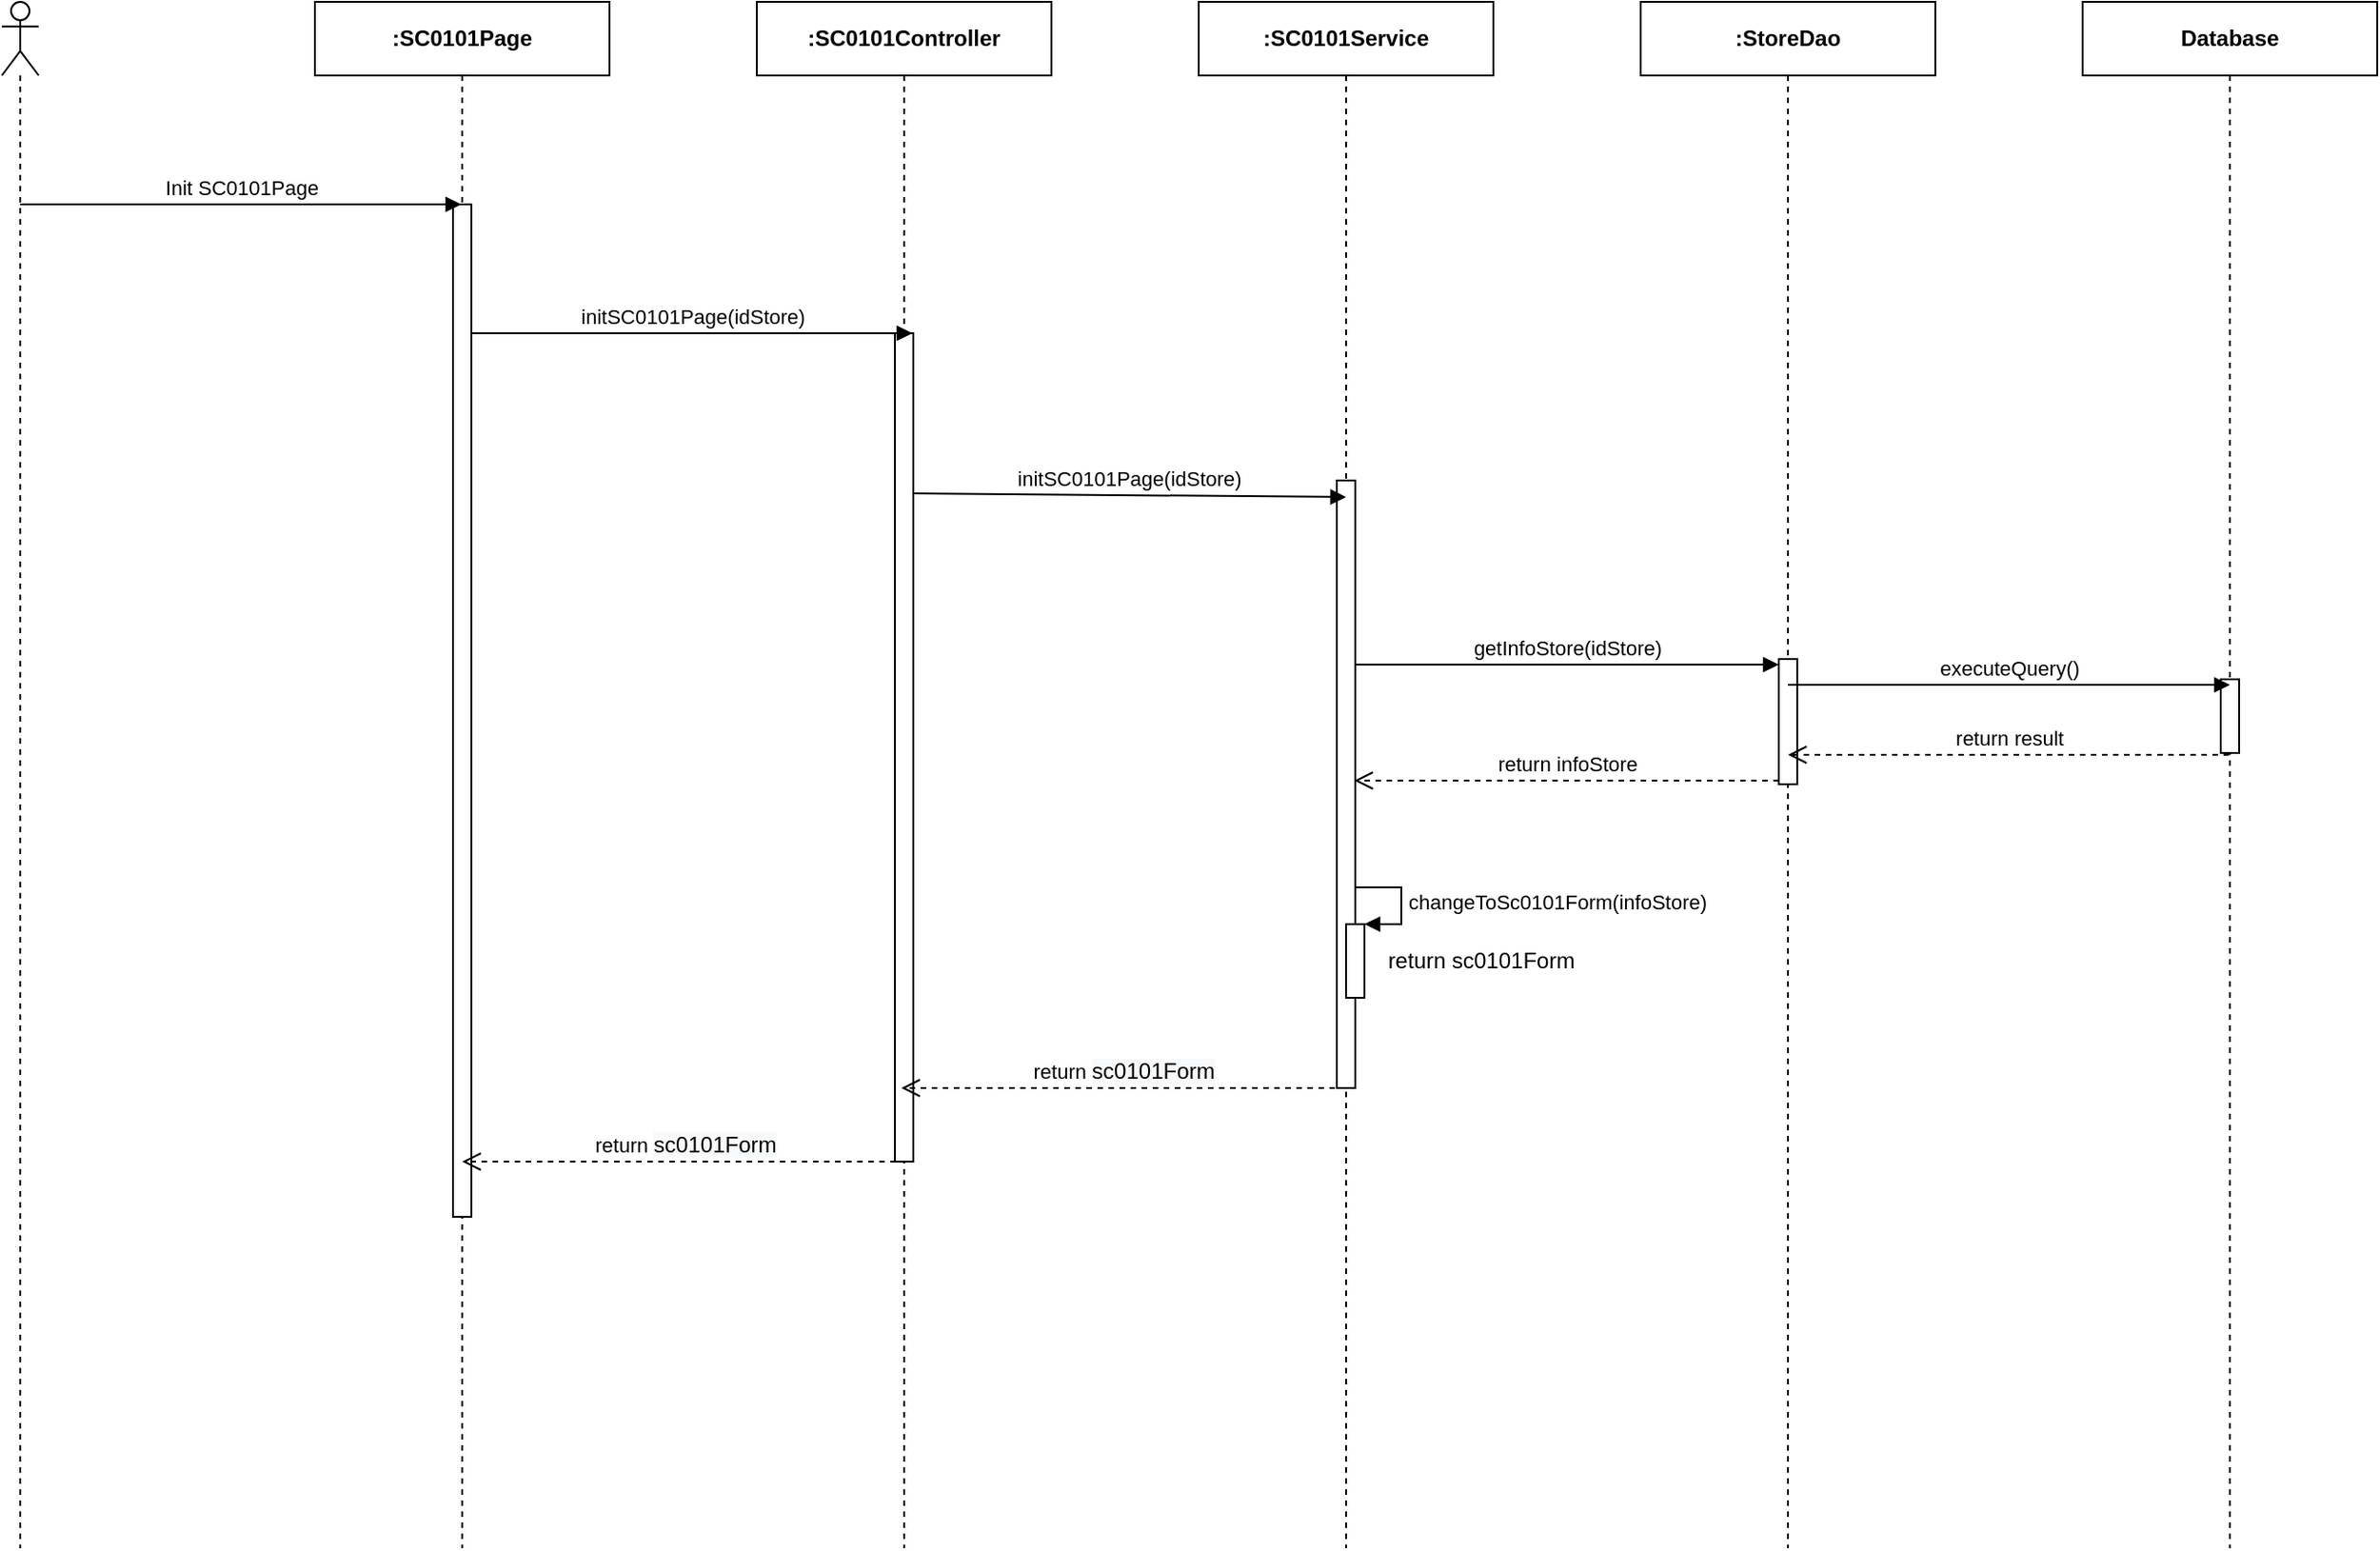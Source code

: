 <mxfile version="14.4.3" type="device" pages="7"><diagram id="pxAPyZuH0A7tJTUks34P" name="Ev01"><mxGraphModel dx="1346" dy="748" grid="1" gridSize="10" guides="1" tooltips="1" connect="1" arrows="1" fold="1" page="1" pageScale="1" pageWidth="850" pageHeight="1100" math="0" shadow="0"><root><mxCell id="0"/><mxCell id="1" parent="0"/><mxCell id="2f_CRd-rj9Xghr50PK_8-1" value="" style="shape=umlLifeline;participant=umlActor;perimeter=lifelinePerimeter;whiteSpace=wrap;html=1;container=1;collapsible=0;recursiveResize=0;verticalAlign=top;spacingTop=36;outlineConnect=0;" parent="1" vertex="1"><mxGeometry x="310" y="80" width="20" height="840" as="geometry"/></mxCell><mxCell id="2f_CRd-rj9Xghr50PK_8-2" value="&lt;b&gt;:SC0101Page&lt;/b&gt;" style="shape=umlLifeline;perimeter=lifelinePerimeter;whiteSpace=wrap;html=1;container=1;collapsible=0;recursiveResize=0;outlineConnect=0;" parent="1" vertex="1"><mxGeometry x="480" y="80" width="160" height="840" as="geometry"/></mxCell><mxCell id="2f_CRd-rj9Xghr50PK_8-3" value="" style="html=1;points=[];perimeter=orthogonalPerimeter;" parent="2f_CRd-rj9Xghr50PK_8-2" vertex="1"><mxGeometry x="75" y="110" width="10" height="550" as="geometry"/></mxCell><mxCell id="2f_CRd-rj9Xghr50PK_8-4" value="&lt;b&gt;:StoreDao&lt;/b&gt;" style="shape=umlLifeline;perimeter=lifelinePerimeter;whiteSpace=wrap;html=1;container=1;collapsible=0;recursiveResize=0;outlineConnect=0;" parent="1" vertex="1"><mxGeometry x="1200" y="80" width="160" height="840" as="geometry"/></mxCell><mxCell id="2f_CRd-rj9Xghr50PK_8-5" value="" style="html=1;points=[];perimeter=orthogonalPerimeter;" parent="2f_CRd-rj9Xghr50PK_8-4" vertex="1"><mxGeometry x="75" y="357" width="10" height="68" as="geometry"/></mxCell><mxCell id="2f_CRd-rj9Xghr50PK_8-26" value="getInfoStore(idStore)" style="html=1;verticalAlign=bottom;endArrow=block;entryX=0;entryY=0;" parent="2f_CRd-rj9Xghr50PK_8-4" edge="1"><mxGeometry relative="1" as="geometry"><mxPoint x="-155.5" y="360" as="sourcePoint"/><mxPoint x="75" y="360" as="targetPoint"/></mxGeometry></mxCell><mxCell id="2f_CRd-rj9Xghr50PK_8-27" value="return infoStore" style="html=1;verticalAlign=bottom;endArrow=open;dashed=1;endSize=8;exitX=0;exitY=0.95;" parent="2f_CRd-rj9Xghr50PK_8-4" edge="1"><mxGeometry relative="1" as="geometry"><mxPoint x="-155.5" y="423.0" as="targetPoint"/><mxPoint x="75" y="423" as="sourcePoint"/></mxGeometry></mxCell><mxCell id="2f_CRd-rj9Xghr50PK_8-6" value="&lt;b&gt;:&lt;/b&gt;&lt;b&gt;SC0101&lt;/b&gt;&lt;b&gt;Service&lt;/b&gt;" style="shape=umlLifeline;perimeter=lifelinePerimeter;whiteSpace=wrap;html=1;container=1;collapsible=0;recursiveResize=0;outlineConnect=0;" parent="1" vertex="1"><mxGeometry x="960" y="80" width="160" height="840" as="geometry"/></mxCell><mxCell id="2f_CRd-rj9Xghr50PK_8-7" value="" style="html=1;points=[];perimeter=orthogonalPerimeter;" parent="2f_CRd-rj9Xghr50PK_8-6" vertex="1"><mxGeometry x="75" y="260" width="10" height="330" as="geometry"/></mxCell><mxCell id="2f_CRd-rj9Xghr50PK_8-8" value="&lt;b&gt;:SC0101Controller&lt;/b&gt;" style="shape=umlLifeline;perimeter=lifelinePerimeter;whiteSpace=wrap;html=1;container=1;collapsible=0;recursiveResize=0;outlineConnect=0;" parent="1" vertex="1"><mxGeometry x="720" y="80" width="160" height="840" as="geometry"/></mxCell><mxCell id="2f_CRd-rj9Xghr50PK_8-9" value="" style="html=1;points=[];perimeter=orthogonalPerimeter;" parent="2f_CRd-rj9Xghr50PK_8-8" vertex="1"><mxGeometry x="75" y="180" width="10" height="450" as="geometry"/></mxCell><mxCell id="2f_CRd-rj9Xghr50PK_8-12" value="Init SC0101Page" style="html=1;verticalAlign=bottom;endArrow=block;" parent="1" target="2f_CRd-rj9Xghr50PK_8-2" edge="1"><mxGeometry width="80" relative="1" as="geometry"><mxPoint x="320" y="190" as="sourcePoint"/><mxPoint x="400" y="190" as="targetPoint"/></mxGeometry></mxCell><mxCell id="2f_CRd-rj9Xghr50PK_8-13" value="initSC0101Page(idStore)" style="html=1;verticalAlign=bottom;endArrow=block;" parent="1" edge="1"><mxGeometry width="80" relative="1" as="geometry"><mxPoint x="565" y="260.0" as="sourcePoint"/><mxPoint x="804.5" y="260.0" as="targetPoint"/></mxGeometry></mxCell><mxCell id="2f_CRd-rj9Xghr50PK_8-14" value="initSC0101Page(idStore)" style="html=1;verticalAlign=bottom;endArrow=block;" parent="1" edge="1"><mxGeometry relative="1" as="geometry"><mxPoint x="805" y="347.0" as="sourcePoint"/><mxPoint x="1040" y="349" as="targetPoint"/></mxGeometry></mxCell><mxCell id="2f_CRd-rj9Xghr50PK_8-15" value="return&amp;nbsp;&lt;span style=&quot;font-size: 12px ; background-color: rgb(248 , 249 , 250)&quot;&gt;sc0101Form&lt;/span&gt;" style="html=1;verticalAlign=bottom;endArrow=open;dashed=1;endSize=8;" parent="1" edge="1"><mxGeometry relative="1" as="geometry"><mxPoint x="798.5" y="670.0" as="targetPoint"/><mxPoint x="1040" y="670" as="sourcePoint"/></mxGeometry></mxCell><mxCell id="2f_CRd-rj9Xghr50PK_8-22" value="" style="html=1;points=[];perimeter=orthogonalPerimeter;" parent="1" vertex="1"><mxGeometry x="1040" y="581" width="10" height="40" as="geometry"/></mxCell><mxCell id="2f_CRd-rj9Xghr50PK_8-23" value="changeToSc0101Form(infoStore)" style="edgeStyle=orthogonalEdgeStyle;html=1;align=left;spacingLeft=2;endArrow=block;rounded=0;entryX=1;entryY=0;" parent="1" target="2f_CRd-rj9Xghr50PK_8-22" edge="1"><mxGeometry relative="1" as="geometry"><mxPoint x="1045" y="561" as="sourcePoint"/><Array as="points"><mxPoint x="1070" y="561"/></Array></mxGeometry></mxCell><mxCell id="2f_CRd-rj9Xghr50PK_8-24" value="return sc0101Form" style="text;html=1;align=center;verticalAlign=middle;resizable=0;points=[];autosize=1;" parent="1" vertex="1"><mxGeometry x="1053" y="591" width="120" height="20" as="geometry"/></mxCell><mxCell id="LEzhXwrcYxAL3WLPRNNw-1" value="&lt;b&gt;Database&lt;/b&gt;" style="shape=umlLifeline;perimeter=lifelinePerimeter;whiteSpace=wrap;html=1;container=1;collapsible=0;recursiveResize=0;outlineConnect=0;" parent="1" vertex="1"><mxGeometry x="1440" y="80" width="160" height="840" as="geometry"/></mxCell><mxCell id="LEzhXwrcYxAL3WLPRNNw-2" value="" style="html=1;points=[];perimeter=orthogonalPerimeter;" parent="LEzhXwrcYxAL3WLPRNNw-1" vertex="1"><mxGeometry x="75" y="368" width="10" height="40" as="geometry"/></mxCell><mxCell id="LEzhXwrcYxAL3WLPRNNw-3" value="executeQuery()" style="html=1;verticalAlign=bottom;endArrow=block;" parent="1" edge="1"><mxGeometry relative="1" as="geometry"><mxPoint x="1280" y="451" as="sourcePoint"/><mxPoint x="1520" y="451" as="targetPoint"/></mxGeometry></mxCell><mxCell id="LEzhXwrcYxAL3WLPRNNw-4" value="return result" style="html=1;verticalAlign=bottom;endArrow=open;dashed=1;endSize=8;" parent="1" edge="1"><mxGeometry relative="1" as="geometry"><mxPoint x="1280" y="489" as="targetPoint"/><mxPoint x="1519.5" y="489" as="sourcePoint"/></mxGeometry></mxCell><mxCell id="0GzT_s09JgMXfGGX6SXz-1" value="return&amp;nbsp;&lt;span style=&quot;font-size: 12px ; background-color: rgb(248 , 249 , 250)&quot;&gt;sc0101Form&lt;/span&gt;" style="html=1;verticalAlign=bottom;endArrow=open;dashed=1;endSize=8;" edge="1" parent="1"><mxGeometry relative="1" as="geometry"><mxPoint x="560" y="710.0" as="targetPoint"/><mxPoint x="801.5" y="710" as="sourcePoint"/></mxGeometry></mxCell></root></mxGraphModel></diagram><diagram id="U42TMMrexrNcMdw-oVGy" name="Ev02"><mxGraphModel dx="1024" dy="592" grid="1" gridSize="10" guides="1" tooltips="1" connect="1" arrows="1" fold="1" page="1" pageScale="1" pageWidth="850" pageHeight="1100" math="0" shadow="0"><root><mxCell id="WzPLBZ7UQiExCuRHvYpu-0"/><mxCell id="WzPLBZ7UQiExCuRHvYpu-1" parent="WzPLBZ7UQiExCuRHvYpu-0"/><mxCell id="XwIDMw8iYYp42lEtD9Hl-0" value="" style="shape=umlLifeline;participant=umlActor;perimeter=lifelinePerimeter;whiteSpace=wrap;html=1;container=1;collapsible=0;recursiveResize=0;verticalAlign=top;spacingTop=36;outlineConnect=0;" parent="WzPLBZ7UQiExCuRHvYpu-1" vertex="1"><mxGeometry x="310" y="80" width="20" height="320" as="geometry"/></mxCell><mxCell id="XwIDMw8iYYp42lEtD9Hl-1" value="&lt;b&gt;:SC0101Page&lt;/b&gt;" style="shape=umlLifeline;perimeter=lifelinePerimeter;whiteSpace=wrap;html=1;container=1;collapsible=0;recursiveResize=0;outlineConnect=0;" parent="WzPLBZ7UQiExCuRHvYpu-1" vertex="1"><mxGeometry x="480" y="80" width="160" height="320" as="geometry"/></mxCell><mxCell id="XwIDMw8iYYp42lEtD9Hl-2" value="" style="html=1;points=[];perimeter=orthogonalPerimeter;" parent="XwIDMw8iYYp42lEtD9Hl-1" vertex="1"><mxGeometry x="75" y="110" width="10" height="90" as="geometry"/></mxCell><mxCell id="XwIDMw8iYYp42lEtD9Hl-3" value="&lt;b&gt;:SC0100Page&lt;/b&gt;" style="shape=umlLifeline;perimeter=lifelinePerimeter;whiteSpace=wrap;html=1;container=1;collapsible=0;recursiveResize=0;outlineConnect=0;" parent="WzPLBZ7UQiExCuRHvYpu-1" vertex="1"><mxGeometry x="720" y="80" width="160" height="320" as="geometry"/></mxCell><mxCell id="XwIDMw8iYYp42lEtD9Hl-4" value="Click Button Back" style="html=1;verticalAlign=bottom;endArrow=block;" parent="WzPLBZ7UQiExCuRHvYpu-1" target="XwIDMw8iYYp42lEtD9Hl-1" edge="1"><mxGeometry width="80" relative="1" as="geometry"><mxPoint x="320" y="190" as="sourcePoint"/><mxPoint x="400" y="190" as="targetPoint"/></mxGeometry></mxCell><mxCell id="XwIDMw8iYYp42lEtD9Hl-8" value="changeScreen(&quot;SC0100&quot;)" style="html=1;verticalAlign=bottom;endArrow=block;" parent="WzPLBZ7UQiExCuRHvYpu-1" edge="1"><mxGeometry width="80" relative="1" as="geometry"><mxPoint x="560" y="279" as="sourcePoint"/><mxPoint x="799.5" y="279" as="targetPoint"/></mxGeometry></mxCell></root></mxGraphModel></diagram><diagram id="F6lg7BWRFIp37K4MxIbk" name="Ev03"><mxGraphModel dx="1024" dy="592" grid="1" gridSize="10" guides="1" tooltips="1" connect="1" arrows="1" fold="1" page="1" pageScale="1" pageWidth="850" pageHeight="1100" math="0" shadow="0"><root><mxCell id="VNstsj1RIyfpuTM6AW_m-0"/><mxCell id="VNstsj1RIyfpuTM6AW_m-1" parent="VNstsj1RIyfpuTM6AW_m-0"/><mxCell id="InuURYVwH8U3sh9BOYMj-0" value="" style="shape=umlLifeline;participant=umlActor;perimeter=lifelinePerimeter;whiteSpace=wrap;html=1;container=1;collapsible=0;recursiveResize=0;verticalAlign=top;spacingTop=36;outlineConnect=0;" parent="VNstsj1RIyfpuTM6AW_m-1" vertex="1"><mxGeometry x="310" y="80" width="20" height="320" as="geometry"/></mxCell><mxCell id="InuURYVwH8U3sh9BOYMj-1" value="&lt;b&gt;:SC0101Page&lt;/b&gt;" style="shape=umlLifeline;perimeter=lifelinePerimeter;whiteSpace=wrap;html=1;container=1;collapsible=0;recursiveResize=0;outlineConnect=0;" parent="VNstsj1RIyfpuTM6AW_m-1" vertex="1"><mxGeometry x="480" y="80" width="160" height="320" as="geometry"/></mxCell><mxCell id="InuURYVwH8U3sh9BOYMj-2" value="" style="html=1;points=[];perimeter=orthogonalPerimeter;" parent="InuURYVwH8U3sh9BOYMj-1" vertex="1"><mxGeometry x="75" y="110" width="10" height="160" as="geometry"/></mxCell><mxCell id="InuURYVwH8U3sh9BOYMj-3" value="&lt;b&gt;:SC0103Page&lt;/b&gt;" style="shape=umlLifeline;perimeter=lifelinePerimeter;whiteSpace=wrap;html=1;container=1;collapsible=0;recursiveResize=0;outlineConnect=0;" parent="VNstsj1RIyfpuTM6AW_m-1" vertex="1"><mxGeometry x="720" y="80" width="160" height="320" as="geometry"/></mxCell><mxCell id="InuURYVwH8U3sh9BOYMj-4" value="Click Edit Store" style="html=1;verticalAlign=bottom;endArrow=block;" parent="VNstsj1RIyfpuTM6AW_m-1" target="InuURYVwH8U3sh9BOYMj-1" edge="1"><mxGeometry width="80" relative="1" as="geometry"><mxPoint x="320" y="190" as="sourcePoint"/><mxPoint x="400" y="190" as="targetPoint"/></mxGeometry></mxCell><mxCell id="InuURYVwH8U3sh9BOYMj-5" value="" style="html=1;points=[];perimeter=orthogonalPerimeter;" parent="VNstsj1RIyfpuTM6AW_m-1" vertex="1"><mxGeometry x="560" y="260" width="10" height="40" as="geometry"/></mxCell><mxCell id="InuURYVwH8U3sh9BOYMj-6" value="getStoreId()" style="edgeStyle=orthogonalEdgeStyle;html=1;align=left;spacingLeft=2;endArrow=block;rounded=0;entryX=1;entryY=0;" parent="VNstsj1RIyfpuTM6AW_m-1" target="InuURYVwH8U3sh9BOYMj-5" edge="1"><mxGeometry relative="1" as="geometry"><mxPoint x="565" y="240" as="sourcePoint"/><Array as="points"><mxPoint x="590" y="240"/></Array></mxGeometry></mxCell><mxCell id="InuURYVwH8U3sh9BOYMj-7" value="return idStore" style="text;html=1;align=center;verticalAlign=middle;resizable=0;points=[];autosize=1;" parent="VNstsj1RIyfpuTM6AW_m-1" vertex="1"><mxGeometry x="570" y="260" width="90" height="20" as="geometry"/></mxCell><mxCell id="InuURYVwH8U3sh9BOYMj-8" value="changeScreen(&quot;SC0103&quot;,idStore)" style="html=1;verticalAlign=bottom;endArrow=block;" parent="VNstsj1RIyfpuTM6AW_m-1" target="InuURYVwH8U3sh9BOYMj-3" edge="1"><mxGeometry width="80" relative="1" as="geometry"><mxPoint x="560" y="340" as="sourcePoint"/><mxPoint x="640" y="340" as="targetPoint"/></mxGeometry></mxCell></root></mxGraphModel></diagram><diagram id="235r8u7hTp9czG19Vj2T" name="Ev04"><mxGraphModel dx="1707" dy="987" grid="1" gridSize="10" guides="1" tooltips="1" connect="1" arrows="1" fold="1" page="1" pageScale="1" pageWidth="850" pageHeight="1100" math="0" shadow="0"><root><mxCell id="jZ84Xnv2xqRGQmszmiLB-0"/><mxCell id="jZ84Xnv2xqRGQmszmiLB-1" parent="jZ84Xnv2xqRGQmszmiLB-0"/><mxCell id="15NBJZunnHIWU_iVbuwS-0" value="alt" style="shape=umlFrame;whiteSpace=wrap;html=1;" parent="jZ84Xnv2xqRGQmszmiLB-1" vertex="1"><mxGeometry x="380" y="420" width="1480" height="890" as="geometry"/></mxCell><mxCell id="jLMNQindmZGo-jj_qUBV-28" value="alt" style="shape=umlFrame;whiteSpace=wrap;html=1;" parent="jZ84Xnv2xqRGQmszmiLB-1" vertex="1"><mxGeometry x="420" y="780" width="1400" height="440" as="geometry"/></mxCell><mxCell id="jLMNQindmZGo-jj_qUBV-0" value="&lt;b&gt;Database&lt;/b&gt;" style="shape=umlLifeline;perimeter=lifelinePerimeter;whiteSpace=wrap;html=1;container=1;collapsible=0;recursiveResize=0;outlineConnect=0;" parent="jZ84Xnv2xqRGQmszmiLB-1" vertex="1"><mxGeometry x="1440" y="80" width="160" height="1230" as="geometry"/></mxCell><mxCell id="jLMNQindmZGo-jj_qUBV-1" value="" style="html=1;points=[];perimeter=orthogonalPerimeter;" parent="jLMNQindmZGo-jj_qUBV-0" vertex="1"><mxGeometry x="75" y="610" width="10" height="40" as="geometry"/></mxCell><mxCell id="FQI5yxPw2tboc6ZFuOk_-1" value="&lt;b&gt;:SC0100Page&lt;/b&gt;" style="shape=umlLifeline;perimeter=lifelinePerimeter;whiteSpace=wrap;html=1;container=1;collapsible=0;recursiveResize=0;outlineConnect=0;" parent="jZ84Xnv2xqRGQmszmiLB-1" vertex="1"><mxGeometry x="1680" y="80" width="160" height="1230" as="geometry"/></mxCell><mxCell id="Y7xrWb5esNWNXW7LPQIA-0" value="" style="shape=umlLifeline;participant=umlActor;perimeter=lifelinePerimeter;whiteSpace=wrap;html=1;container=1;collapsible=0;recursiveResize=0;verticalAlign=top;spacingTop=36;outlineConnect=0;" parent="jZ84Xnv2xqRGQmszmiLB-1" vertex="1"><mxGeometry x="310" y="80" width="20" height="1360" as="geometry"/></mxCell><mxCell id="Y7xrWb5esNWNXW7LPQIA-1" value="&lt;b&gt;:SC0101Page&lt;/b&gt;" style="shape=umlLifeline;perimeter=lifelinePerimeter;whiteSpace=wrap;html=1;container=1;collapsible=0;recursiveResize=0;outlineConnect=0;" parent="jZ84Xnv2xqRGQmszmiLB-1" vertex="1"><mxGeometry x="480" y="80" width="160" height="1230" as="geometry"/></mxCell><mxCell id="Y7xrWb5esNWNXW7LPQIA-2" value="" style="html=1;points=[];perimeter=orthogonalPerimeter;" parent="Y7xrWb5esNWNXW7LPQIA-1" vertex="1"><mxGeometry x="75" y="110" width="10" height="830" as="geometry"/></mxCell><mxCell id="Y7xrWb5esNWNXW7LPQIA-3" value="&lt;b&gt;:StoreDao&lt;/b&gt;" style="shape=umlLifeline;perimeter=lifelinePerimeter;whiteSpace=wrap;html=1;container=1;collapsible=0;recursiveResize=0;outlineConnect=0;" parent="jZ84Xnv2xqRGQmszmiLB-1" vertex="1"><mxGeometry x="1200" y="80" width="160" height="1230" as="geometry"/></mxCell><mxCell id="Y7xrWb5esNWNXW7LPQIA-4" value="&lt;b&gt;:&lt;/b&gt;&lt;b&gt;SC0101&lt;/b&gt;&lt;b&gt;Service&lt;/b&gt;" style="shape=umlLifeline;perimeter=lifelinePerimeter;whiteSpace=wrap;html=1;container=1;collapsible=0;recursiveResize=0;outlineConnect=0;" parent="jZ84Xnv2xqRGQmszmiLB-1" vertex="1"><mxGeometry x="960" y="80" width="160" height="1230" as="geometry"/></mxCell><mxCell id="Y7xrWb5esNWNXW7LPQIA-5" value="" style="html=1;points=[];perimeter=orthogonalPerimeter;" parent="Y7xrWb5esNWNXW7LPQIA-4" vertex="1"><mxGeometry x="75" y="220" width="10" height="820" as="geometry"/></mxCell><mxCell id="jLMNQindmZGo-jj_qUBV-32" value="" style="html=1;points=[];perimeter=orthogonalPerimeter;" parent="Y7xrWb5esNWNXW7LPQIA-4" vertex="1"><mxGeometry x="80" y="751" width="10" height="40" as="geometry"/></mxCell><mxCell id="jLMNQindmZGo-jj_qUBV-33" value="setListErrorCode()" style="edgeStyle=orthogonalEdgeStyle;html=1;align=left;spacingLeft=2;endArrow=block;rounded=0;entryX=1;entryY=0;" parent="Y7xrWb5esNWNXW7LPQIA-4" target="jLMNQindmZGo-jj_qUBV-32" edge="1"><mxGeometry relative="1" as="geometry"><mxPoint x="85" y="731" as="sourcePoint"/><Array as="points"><mxPoint x="110" y="731"/></Array></mxGeometry></mxCell><mxCell id="jLMNQindmZGo-jj_qUBV-34" value="return listErrorCode" style="text;html=1;align=center;verticalAlign=middle;resizable=0;points=[];autosize=1;" parent="Y7xrWb5esNWNXW7LPQIA-4" vertex="1"><mxGeometry x="93" y="761" width="120" height="20" as="geometry"/></mxCell><mxCell id="jLMNQindmZGo-jj_qUBV-31" value="return listErrorCode" style="html=1;verticalAlign=bottom;endArrow=open;dashed=1;endSize=8;" parent="Y7xrWb5esNWNXW7LPQIA-4" edge="1"><mxGeometry relative="1" as="geometry"><mxPoint x="-160.5" y="824.0" as="targetPoint"/><mxPoint x="81" y="824" as="sourcePoint"/></mxGeometry></mxCell><mxCell id="Y7xrWb5esNWNXW7LPQIA-6" value="&lt;b&gt;:SC0101Controller&lt;/b&gt;" style="shape=umlLifeline;perimeter=lifelinePerimeter;whiteSpace=wrap;html=1;container=1;collapsible=0;recursiveResize=0;outlineConnect=0;" parent="jZ84Xnv2xqRGQmszmiLB-1" vertex="1"><mxGeometry x="720" y="80" width="160" height="1230" as="geometry"/></mxCell><mxCell id="Y7xrWb5esNWNXW7LPQIA-7" value="" style="html=1;points=[];perimeter=orthogonalPerimeter;" parent="Y7xrWb5esNWNXW7LPQIA-6" vertex="1"><mxGeometry x="75" y="170" width="10" height="930" as="geometry"/></mxCell><mxCell id="Y7xrWb5esNWNXW7LPQIA-8" value="Click Delete Button" style="html=1;verticalAlign=bottom;endArrow=block;" parent="jZ84Xnv2xqRGQmszmiLB-1" target="Y7xrWb5esNWNXW7LPQIA-1" edge="1"><mxGeometry width="80" relative="1" as="geometry"><mxPoint x="320" y="190" as="sourcePoint"/><mxPoint x="400" y="190" as="targetPoint"/></mxGeometry></mxCell><mxCell id="Y7xrWb5esNWNXW7LPQIA-9" value="doDeleteStore(idStore)" style="html=1;verticalAlign=bottom;endArrow=block;" parent="jZ84Xnv2xqRGQmszmiLB-1" edge="1"><mxGeometry width="80" relative="1" as="geometry"><mxPoint x="560" y="253" as="sourcePoint"/><mxPoint x="799.5" y="253" as="targetPoint"/></mxGeometry></mxCell><mxCell id="Y7xrWb5esNWNXW7LPQIA-10" value="checkBusinessDeleteStore(idStore)" style="html=1;verticalAlign=bottom;endArrow=block;" parent="jZ84Xnv2xqRGQmszmiLB-1" edge="1"><mxGeometry relative="1" as="geometry"><mxPoint x="805" y="300.0" as="sourcePoint"/><mxPoint x="1040" y="302" as="targetPoint"/></mxGeometry></mxCell><mxCell id="Y7xrWb5esNWNXW7LPQIA-11" value="return listErrorCode" style="html=1;verticalAlign=bottom;endArrow=open;dashed=1;endSize=8;" parent="jZ84Xnv2xqRGQmszmiLB-1" edge="1"><mxGeometry relative="1" as="geometry"><mxPoint x="798.5" y="385.0" as="targetPoint"/><mxPoint x="1039.5" y="385" as="sourcePoint"/></mxGeometry></mxCell><mxCell id="Y7xrWb5esNWNXW7LPQIA-17" value="doDeleteStore(idStore)" style="html=1;verticalAlign=bottom;endArrow=block;" parent="jZ84Xnv2xqRGQmszmiLB-1" edge="1"><mxGeometry relative="1" as="geometry"><mxPoint x="798.5" y="610" as="sourcePoint"/><mxPoint x="1039.5" y="610" as="targetPoint"/></mxGeometry></mxCell><mxCell id="Y7xrWb5esNWNXW7LPQIA-19" value="" style="html=1;points=[];perimeter=orthogonalPerimeter;" parent="jZ84Xnv2xqRGQmszmiLB-1" vertex="1"><mxGeometry x="1040" y="330" width="10" height="40" as="geometry"/></mxCell><mxCell id="Y7xrWb5esNWNXW7LPQIA-20" value="&lt;span style=&quot;text-align: center&quot;&gt;checkBusinessDeleteStore(idStore)&lt;/span&gt;" style="edgeStyle=orthogonalEdgeStyle;html=1;align=left;spacingLeft=2;endArrow=block;rounded=0;entryX=1;entryY=0;" parent="jZ84Xnv2xqRGQmszmiLB-1" edge="1"><mxGeometry relative="1" as="geometry"><mxPoint x="1045" y="316.0" as="sourcePoint"/><Array as="points"><mxPoint x="1070" y="316"/></Array><mxPoint x="1050" y="336" as="targetPoint"/></mxGeometry></mxCell><mxCell id="Y7xrWb5esNWNXW7LPQIA-21" value="return listErrorCode" style="text;html=1;align=center;verticalAlign=middle;resizable=0;points=[];autosize=1;" parent="jZ84Xnv2xqRGQmszmiLB-1" vertex="1"><mxGeometry x="1050" y="336" width="120" height="20" as="geometry"/></mxCell><mxCell id="Y7xrWb5esNWNXW7LPQIA-22" value="" style="html=1;points=[];perimeter=orthogonalPerimeter;" parent="jZ84Xnv2xqRGQmszmiLB-1" vertex="1"><mxGeometry x="1275" y="674" width="10" height="80" as="geometry"/></mxCell><mxCell id="Y7xrWb5esNWNXW7LPQIA-23" value="doDeleteStore(idStore)" style="html=1;verticalAlign=bottom;endArrow=block;entryX=0;entryY=0;" parent="jZ84Xnv2xqRGQmszmiLB-1" target="Y7xrWb5esNWNXW7LPQIA-22" edge="1"><mxGeometry relative="1" as="geometry"><mxPoint x="1039.324" y="674" as="sourcePoint"/></mxGeometry></mxCell><mxCell id="Y7xrWb5esNWNXW7LPQIA-24" value="return result" style="html=1;verticalAlign=bottom;endArrow=open;dashed=1;endSize=8;exitX=0;exitY=0.95;" parent="jZ84Xnv2xqRGQmszmiLB-1" source="Y7xrWb5esNWNXW7LPQIA-22" edge="1"><mxGeometry relative="1" as="geometry"><mxPoint x="1039.324" y="750.0" as="targetPoint"/></mxGeometry></mxCell><mxCell id="FQI5yxPw2tboc6ZFuOk_-0" value="dispatch" style="html=1;verticalAlign=bottom;endArrow=block;" parent="jZ84Xnv2xqRGQmszmiLB-1" edge="1"><mxGeometry width="80" relative="1" as="geometry"><mxPoint x="800" y="1160" as="sourcePoint"/><mxPoint x="1760" y="1160" as="targetPoint"/></mxGeometry></mxCell><mxCell id="15NBJZunnHIWU_iVbuwS-1" value="&lt;b&gt;&lt;span style=&quot;font-size: 11px ; background-color: rgb(255 , 255 , 255)&quot;&gt;[listErrorCode&amp;nbsp;&lt;/span&gt;not null]&lt;/b&gt;" style="text;html=1;align=center;verticalAlign=middle;resizable=0;points=[];autosize=1;" parent="jZ84Xnv2xqRGQmszmiLB-1" vertex="1"><mxGeometry x="390" y="465.41" width="140" height="20" as="geometry"/></mxCell><mxCell id="15NBJZunnHIWU_iVbuwS-2" value="" style="html=1;points=[];perimeter=orthogonalPerimeter;" parent="jZ84Xnv2xqRGQmszmiLB-1" vertex="1"><mxGeometry x="800" y="465.41" width="10" height="40" as="geometry"/></mxCell><mxCell id="15NBJZunnHIWU_iVbuwS-3" value="setErrorMes(listErrorCode)" style="edgeStyle=orthogonalEdgeStyle;html=1;align=left;spacingLeft=2;endArrow=block;rounded=0;entryX=1;entryY=0;" parent="jZ84Xnv2xqRGQmszmiLB-1" target="15NBJZunnHIWU_iVbuwS-2" edge="1"><mxGeometry relative="1" as="geometry"><mxPoint x="805" y="445.41" as="sourcePoint"/><Array as="points"><mxPoint x="830" y="445.41"/></Array></mxGeometry></mxCell><mxCell id="15NBJZunnHIWU_iVbuwS-4" value="return&amp;nbsp;&lt;span style=&quot;font-size: 12px ; background-color: rgb(248 , 249 , 250)&quot;&gt;errorObj&lt;/span&gt;" style="html=1;verticalAlign=bottom;endArrow=open;dashed=1;endSize=8;" parent="jZ84Xnv2xqRGQmszmiLB-1" edge="1"><mxGeometry relative="1" as="geometry"><mxPoint x="795" y="525.41" as="sourcePoint"/><mxPoint x="560" y="525.41" as="targetPoint"/></mxGeometry></mxCell><mxCell id="15NBJZunnHIWU_iVbuwS-5" value="return errorObj" style="text;html=1;align=center;verticalAlign=middle;resizable=0;points=[];autosize=1;" parent="jZ84Xnv2xqRGQmszmiLB-1" vertex="1"><mxGeometry x="810" y="475.41" width="90" height="20" as="geometry"/></mxCell><mxCell id="15NBJZunnHIWU_iVbuwS-12" value="" style="html=1;points=[];perimeter=orthogonalPerimeter;" parent="jZ84Xnv2xqRGQmszmiLB-1" vertex="1"><mxGeometry x="800" y="955" width="10" height="40" as="geometry"/></mxCell><mxCell id="15NBJZunnHIWU_iVbuwS-13" value="setErrorMes(listErrorCode)" style="edgeStyle=orthogonalEdgeStyle;html=1;align=left;spacingLeft=2;endArrow=block;rounded=0;entryX=1;entryY=0;" parent="jZ84Xnv2xqRGQmszmiLB-1" target="15NBJZunnHIWU_iVbuwS-12" edge="1"><mxGeometry relative="1" as="geometry"><mxPoint x="805" y="935.0" as="sourcePoint"/><Array as="points"><mxPoint x="830" y="935"/></Array></mxGeometry></mxCell><mxCell id="15NBJZunnHIWU_iVbuwS-14" value="return&amp;nbsp;&lt;span style=&quot;font-size: 12px ; background-color: rgb(248 , 249 , 250)&quot;&gt;errorObj&lt;/span&gt;" style="html=1;verticalAlign=bottom;endArrow=open;dashed=1;endSize=8;" parent="jZ84Xnv2xqRGQmszmiLB-1" edge="1"><mxGeometry relative="1" as="geometry"><mxPoint x="795" y="1015.0" as="sourcePoint"/><mxPoint x="560" y="1015.0" as="targetPoint"/></mxGeometry></mxCell><mxCell id="15NBJZunnHIWU_iVbuwS-15" value="return errorObj" style="text;html=1;align=center;verticalAlign=middle;resizable=0;points=[];autosize=1;" parent="jZ84Xnv2xqRGQmszmiLB-1" vertex="1"><mxGeometry x="810" y="965" width="90" height="20" as="geometry"/></mxCell><mxCell id="jLMNQindmZGo-jj_qUBV-2" value="executeQuery()" style="html=1;verticalAlign=bottom;endArrow=block;" parent="jZ84Xnv2xqRGQmszmiLB-1" edge="1"><mxGeometry relative="1" as="geometry"><mxPoint x="1280" y="693" as="sourcePoint"/><mxPoint x="1520" y="693" as="targetPoint"/></mxGeometry></mxCell><mxCell id="jLMNQindmZGo-jj_qUBV-3" value="return result" style="html=1;verticalAlign=bottom;endArrow=open;dashed=1;endSize=8;" parent="jZ84Xnv2xqRGQmszmiLB-1" edge="1"><mxGeometry relative="1" as="geometry"><mxPoint x="1280" y="731" as="targetPoint"/><mxPoint x="1519.5" y="731" as="sourcePoint"/></mxGeometry></mxCell><mxCell id="jLMNQindmZGo-jj_qUBV-4" value="" style="endArrow=none;dashed=1;html=1;exitX=0.002;exitY=0.144;exitDx=0;exitDy=0;exitPerimeter=0;entryX=1.002;entryY=0.145;entryDx=0;entryDy=0;entryPerimeter=0;" parent="jZ84Xnv2xqRGQmszmiLB-1" source="15NBJZunnHIWU_iVbuwS-0" target="15NBJZunnHIWU_iVbuwS-0" edge="1"><mxGeometry width="50" height="50" relative="1" as="geometry"><mxPoint x="910" y="650" as="sourcePoint"/><mxPoint x="1610" y="561" as="targetPoint"/></mxGeometry></mxCell><mxCell id="jLMNQindmZGo-jj_qUBV-5" value="&lt;b&gt;&lt;span style=&quot;font-size: 11px ; background-color: rgb(255 , 255 , 255)&quot;&gt;[listErrorCode&amp;nbsp;&lt;/span&gt;is null]&lt;/b&gt;" style="text;html=1;align=center;verticalAlign=middle;resizable=0;points=[];autosize=1;" parent="jZ84Xnv2xqRGQmszmiLB-1" vertex="1"><mxGeometry x="395" y="590" width="130" height="20" as="geometry"/></mxCell><mxCell id="jLMNQindmZGo-jj_qUBV-35" value="[result &amp;gt; 0]" style="text;html=1;align=center;verticalAlign=middle;resizable=0;points=[];autosize=1;fontStyle=1" parent="jZ84Xnv2xqRGQmszmiLB-1" vertex="1"><mxGeometry x="450" y="1065" width="80" height="20" as="geometry"/></mxCell><mxCell id="jLMNQindmZGo-jj_qUBV-36" value="return" style="html=1;verticalAlign=bottom;endArrow=open;dashed=1;endSize=8;" parent="jZ84Xnv2xqRGQmszmiLB-1" edge="1"><mxGeometry relative="1" as="geometry"><mxPoint x="798.5" y="1096.0" as="targetPoint"/><mxPoint x="1040" y="1096.0" as="sourcePoint"/></mxGeometry></mxCell><mxCell id="jLMNQindmZGo-jj_qUBV-37" value="" style="endArrow=none;dashed=1;html=1;entryX=1;entryY=0.396;entryDx=0;entryDy=0;entryPerimeter=0;" parent="jZ84Xnv2xqRGQmszmiLB-1" edge="1"><mxGeometry width="50" height="50" relative="1" as="geometry"><mxPoint x="420" y="1051" as="sourcePoint"/><mxPoint x="1820" y="1050.8" as="targetPoint"/></mxGeometry></mxCell><mxCell id="jLMNQindmZGo-jj_qUBV-38" value="[result &amp;lt;= 0]" style="text;html=1;align=center;verticalAlign=middle;resizable=0;points=[];autosize=1;fontStyle=1" parent="jZ84Xnv2xqRGQmszmiLB-1" vertex="1"><mxGeometry x="450" y="830" width="80" height="20" as="geometry"/></mxCell></root></mxGraphModel></diagram><diagram id="ecZNYJ1fkIpV3w188h0Z" name="Ev05"><mxGraphModel dx="2048" dy="1184" grid="1" gridSize="10" guides="1" tooltips="1" connect="1" arrows="1" fold="1" page="1" pageScale="1" pageWidth="850" pageHeight="1100" math="0" shadow="0"><root><mxCell id="iIvxzJ9y7W-8Mo1v1d3s-0"/><mxCell id="iIvxzJ9y7W-8Mo1v1d3s-1" parent="iIvxzJ9y7W-8Mo1v1d3s-0"/><mxCell id="p2XWPqBLLeQHmyPYrTs_-0" value="" style="html=1;points=[];perimeter=orthogonalPerimeter;" vertex="1" parent="iIvxzJ9y7W-8Mo1v1d3s-1"><mxGeometry x="1515" y="799" width="10" height="40" as="geometry"/></mxCell><mxCell id="p2XWPqBLLeQHmyPYrTs_-1" value="alt" style="shape=umlFrame;whiteSpace=wrap;html=1;" vertex="1" parent="iIvxzJ9y7W-8Mo1v1d3s-1"><mxGeometry x="360" y="515" width="1240" height="845" as="geometry"/></mxCell><mxCell id="madAXkABoSVUAM-jcw7x-63" value="" style="shape=umlLifeline;participant=umlActor;perimeter=lifelinePerimeter;whiteSpace=wrap;html=1;container=1;collapsible=0;recursiveResize=0;verticalAlign=top;spacingTop=36;outlineConnect=0;" parent="iIvxzJ9y7W-8Mo1v1d3s-1" vertex="1"><mxGeometry x="310" y="80" width="20" height="1280" as="geometry"/></mxCell><mxCell id="madAXkABoSVUAM-jcw7x-64" value="&lt;b&gt;:SC0101Page&lt;/b&gt;" style="shape=umlLifeline;perimeter=lifelinePerimeter;whiteSpace=wrap;html=1;container=1;collapsible=0;recursiveResize=0;outlineConnect=0;" parent="iIvxzJ9y7W-8Mo1v1d3s-1" vertex="1"><mxGeometry x="480" y="80" width="160" height="1280" as="geometry"/></mxCell><mxCell id="madAXkABoSVUAM-jcw7x-65" value="" style="html=1;points=[];perimeter=orthogonalPerimeter;" parent="madAXkABoSVUAM-jcw7x-64" vertex="1"><mxGeometry x="75" y="110" width="10" height="1100" as="geometry"/></mxCell><mxCell id="madAXkABoSVUAM-jcw7x-66" value="&lt;b&gt;:ShelfDao&lt;/b&gt;" style="shape=umlLifeline;perimeter=lifelinePerimeter;whiteSpace=wrap;html=1;container=1;collapsible=0;recursiveResize=0;outlineConnect=0;" parent="iIvxzJ9y7W-8Mo1v1d3s-1" vertex="1"><mxGeometry x="1200.68" y="80" width="160" height="1280" as="geometry"/></mxCell><mxCell id="madAXkABoSVUAM-jcw7x-67" value="&lt;b&gt;:&lt;/b&gt;&lt;b&gt;SC0101&lt;/b&gt;&lt;b&gt;Service&lt;/b&gt;" style="shape=umlLifeline;perimeter=lifelinePerimeter;whiteSpace=wrap;html=1;container=1;collapsible=0;recursiveResize=0;outlineConnect=0;" parent="iIvxzJ9y7W-8Mo1v1d3s-1" vertex="1"><mxGeometry x="958.5" y="80" width="161.5" height="1280" as="geometry"/></mxCell><mxCell id="madAXkABoSVUAM-jcw7x-68" value="" style="html=1;points=[];perimeter=orthogonalPerimeter;" parent="madAXkABoSVUAM-jcw7x-67" vertex="1"><mxGeometry x="75" y="270" width="10" height="830" as="geometry"/></mxCell><mxCell id="madAXkABoSVUAM-jcw7x-70" value="&lt;b&gt;:SC0101Controller&lt;/b&gt;" style="shape=umlLifeline;perimeter=lifelinePerimeter;whiteSpace=wrap;html=1;container=1;collapsible=0;recursiveResize=0;outlineConnect=0;" parent="iIvxzJ9y7W-8Mo1v1d3s-1" vertex="1"><mxGeometry x="720" y="80" width="160" height="1280" as="geometry"/></mxCell><mxCell id="madAXkABoSVUAM-jcw7x-71" value="" style="html=1;points=[];perimeter=orthogonalPerimeter;" parent="madAXkABoSVUAM-jcw7x-70" vertex="1"><mxGeometry x="75" y="195" width="10" height="1015" as="geometry"/></mxCell><mxCell id="madAXkABoSVUAM-jcw7x-72" value="Click Button Add Shelf" style="html=1;verticalAlign=bottom;endArrow=block;" parent="iIvxzJ9y7W-8Mo1v1d3s-1" target="madAXkABoSVUAM-jcw7x-64" edge="1"><mxGeometry width="80" relative="1" as="geometry"><mxPoint x="320" y="190" as="sourcePoint"/><mxPoint x="400" y="190" as="targetPoint"/></mxGeometry></mxCell><mxCell id="madAXkABoSVUAM-jcw7x-73" value="doAddShelf(idStore,idShelf)" style="html=1;verticalAlign=bottom;endArrow=block;" parent="iIvxzJ9y7W-8Mo1v1d3s-1" edge="1"><mxGeometry width="80" relative="1" as="geometry"><mxPoint x="560" y="278" as="sourcePoint"/><mxPoint x="799.5" y="278" as="targetPoint"/></mxGeometry></mxCell><mxCell id="madAXkABoSVUAM-jcw7x-81" value="checkBusinessAddShelf(idStore,idShelf)" style="html=1;verticalAlign=bottom;endArrow=block;" parent="iIvxzJ9y7W-8Mo1v1d3s-1" edge="1"><mxGeometry relative="1" as="geometry"><mxPoint x="805" y="355.0" as="sourcePoint"/><mxPoint x="1040" y="357" as="targetPoint"/></mxGeometry></mxCell><mxCell id="madAXkABoSVUAM-jcw7x-82" value="return listErrorCode" style="html=1;verticalAlign=bottom;endArrow=open;dashed=1;endSize=8;" parent="iIvxzJ9y7W-8Mo1v1d3s-1" edge="1"><mxGeometry relative="1" as="geometry"><mxPoint x="798.5" y="440.0" as="targetPoint"/><mxPoint x="1040" y="440" as="sourcePoint"/></mxGeometry></mxCell><mxCell id="madAXkABoSVUAM-jcw7x-88" value="doAddShelf(idStore,idShelf)" style="html=1;verticalAlign=bottom;endArrow=block;" parent="iIvxzJ9y7W-8Mo1v1d3s-1" edge="1"><mxGeometry relative="1" as="geometry"><mxPoint x="798.5" y="715" as="sourcePoint"/><mxPoint x="1040" y="715" as="targetPoint"/></mxGeometry></mxCell><mxCell id="madAXkABoSVUAM-jcw7x-90" value="" style="html=1;points=[];perimeter=orthogonalPerimeter;" parent="iIvxzJ9y7W-8Mo1v1d3s-1" vertex="1"><mxGeometry x="1040" y="390" width="10" height="40" as="geometry"/></mxCell><mxCell id="madAXkABoSVUAM-jcw7x-91" value="&lt;span style=&quot;text-align: center&quot;&gt;checkBusinessAddShelf(i&lt;/span&gt;&lt;span style=&quot;text-align: center&quot;&gt;dStore,i&lt;/span&gt;&lt;span style=&quot;text-align: center&quot;&gt;dShelf)&lt;/span&gt;" style="edgeStyle=orthogonalEdgeStyle;html=1;align=left;spacingLeft=2;endArrow=block;rounded=0;entryX=1;entryY=0;" parent="iIvxzJ9y7W-8Mo1v1d3s-1" target="madAXkABoSVUAM-jcw7x-90" edge="1"><mxGeometry relative="1" as="geometry"><mxPoint x="1045" y="370.0" as="sourcePoint"/><Array as="points"><mxPoint x="1070" y="370"/></Array></mxGeometry></mxCell><mxCell id="madAXkABoSVUAM-jcw7x-92" value="return listErrorCode" style="text;html=1;align=center;verticalAlign=middle;resizable=0;points=[];autosize=1;" parent="iIvxzJ9y7W-8Mo1v1d3s-1" vertex="1"><mxGeometry x="1050" y="400" width="120" height="20" as="geometry"/></mxCell><mxCell id="madAXkABoSVUAM-jcw7x-96" value="" style="html=1;points=[];perimeter=orthogonalPerimeter;" parent="iIvxzJ9y7W-8Mo1v1d3s-1" vertex="1"><mxGeometry x="1275.68" y="781" width="10" height="80" as="geometry"/></mxCell><mxCell id="madAXkABoSVUAM-jcw7x-97" value="doAddShelf(idStore,idShelf)" style="html=1;verticalAlign=bottom;endArrow=block;entryX=0;entryY=0;" parent="iIvxzJ9y7W-8Mo1v1d3s-1" target="madAXkABoSVUAM-jcw7x-96" edge="1"><mxGeometry relative="1" as="geometry"><mxPoint x="1040.004" y="781" as="sourcePoint"/></mxGeometry></mxCell><mxCell id="madAXkABoSVUAM-jcw7x-98" value="return result" style="html=1;verticalAlign=bottom;endArrow=open;dashed=1;endSize=8;exitX=0;exitY=0.95;" parent="iIvxzJ9y7W-8Mo1v1d3s-1" source="madAXkABoSVUAM-jcw7x-96" edge="1"><mxGeometry relative="1" as="geometry"><mxPoint x="1040.004" y="857" as="targetPoint"/></mxGeometry></mxCell><mxCell id="_qdtpY-_T8_pnTb140IF-0" value="alt" style="shape=umlFrame;whiteSpace=wrap;html=1;" parent="iIvxzJ9y7W-8Mo1v1d3s-1" vertex="1"><mxGeometry x="360" y="515" width="1240" height="845" as="geometry"/></mxCell><mxCell id="_qdtpY-_T8_pnTb140IF-1" value="&lt;b&gt;&lt;span style=&quot;font-size: 11px ; background-color: rgb(255 , 255 , 255)&quot;&gt;[listErrorCode&amp;nbsp;&lt;/span&gt;not null]&lt;/b&gt;" style="text;html=1;align=center;verticalAlign=middle;resizable=0;points=[];autosize=1;" parent="iIvxzJ9y7W-8Mo1v1d3s-1" vertex="1"><mxGeometry x="390" y="560.41" width="140" height="20" as="geometry"/></mxCell><mxCell id="_qdtpY-_T8_pnTb140IF-2" value="" style="html=1;points=[];perimeter=orthogonalPerimeter;" parent="iIvxzJ9y7W-8Mo1v1d3s-1" vertex="1"><mxGeometry x="800" y="560.41" width="10" height="40" as="geometry"/></mxCell><mxCell id="_qdtpY-_T8_pnTb140IF-3" value="setErrorMes(listErrorCode)" style="edgeStyle=orthogonalEdgeStyle;html=1;align=left;spacingLeft=2;endArrow=block;rounded=0;entryX=1;entryY=0;" parent="iIvxzJ9y7W-8Mo1v1d3s-1" target="_qdtpY-_T8_pnTb140IF-2" edge="1"><mxGeometry relative="1" as="geometry"><mxPoint x="805" y="540.41" as="sourcePoint"/><Array as="points"><mxPoint x="830" y="540.41"/></Array></mxGeometry></mxCell><mxCell id="_qdtpY-_T8_pnTb140IF-4" value="return&amp;nbsp;&lt;span style=&quot;font-size: 12px ; background-color: rgb(248 , 249 , 250)&quot;&gt;errorObj&lt;/span&gt;" style="html=1;verticalAlign=bottom;endArrow=open;dashed=1;endSize=8;" parent="iIvxzJ9y7W-8Mo1v1d3s-1" edge="1"><mxGeometry relative="1" as="geometry"><mxPoint x="795" y="620.41" as="sourcePoint"/><mxPoint x="560" y="620.41" as="targetPoint"/></mxGeometry></mxCell><mxCell id="_qdtpY-_T8_pnTb140IF-5" value="return errorObj" style="text;html=1;align=center;verticalAlign=middle;resizable=0;points=[];autosize=1;" parent="iIvxzJ9y7W-8Mo1v1d3s-1" vertex="1"><mxGeometry x="810" y="570.41" width="90" height="20" as="geometry"/></mxCell><mxCell id="_qdtpY-_T8_pnTb140IF-6" value="" style="endArrow=none;dashed=1;html=1;exitX=0.002;exitY=0.144;exitDx=0;exitDy=0;exitPerimeter=0;" parent="iIvxzJ9y7W-8Mo1v1d3s-1" edge="1"><mxGeometry width="50" height="50" relative="1" as="geometry"><mxPoint x="362.08" y="654.16" as="sourcePoint"/><mxPoint x="1605" y="650" as="targetPoint"/></mxGeometry></mxCell><mxCell id="_qdtpY-_T8_pnTb140IF-7" value="&lt;b&gt;&lt;span style=&quot;font-size: 11px ; background-color: rgb(255 , 255 , 255)&quot;&gt;[listErrorCode&amp;nbsp;&lt;/span&gt;is null]&lt;/b&gt;" style="text;html=1;align=center;verticalAlign=middle;resizable=0;points=[];autosize=1;" parent="iIvxzJ9y7W-8Mo1v1d3s-1" vertex="1"><mxGeometry x="395" y="685" width="130" height="20" as="geometry"/></mxCell><mxCell id="enQoMVBuPRKv1D6HfmPB-0" value="alt" style="shape=umlFrame;whiteSpace=wrap;html=1;" parent="iIvxzJ9y7W-8Mo1v1d3s-1" vertex="1"><mxGeometry x="420" y="900" width="820" height="410" as="geometry"/></mxCell><mxCell id="enQoMVBuPRKv1D6HfmPB-1" value="" style="html=1;points=[];perimeter=orthogonalPerimeter;" parent="iIvxzJ9y7W-8Mo1v1d3s-1" vertex="1"><mxGeometry x="1040" y="1100" width="10" height="40" as="geometry"/></mxCell><mxCell id="enQoMVBuPRKv1D6HfmPB-2" value="setListErrorCode()" style="edgeStyle=orthogonalEdgeStyle;html=1;align=left;spacingLeft=2;endArrow=block;rounded=0;entryX=1;entryY=0;" parent="iIvxzJ9y7W-8Mo1v1d3s-1" target="enQoMVBuPRKv1D6HfmPB-1" edge="1"><mxGeometry relative="1" as="geometry"><mxPoint x="1045" y="1080" as="sourcePoint"/><Array as="points"><mxPoint x="1070" y="1080"/></Array></mxGeometry></mxCell><mxCell id="enQoMVBuPRKv1D6HfmPB-3" value="return listErrorCode" style="text;html=1;align=center;verticalAlign=middle;resizable=0;points=[];autosize=1;" parent="iIvxzJ9y7W-8Mo1v1d3s-1" vertex="1"><mxGeometry x="1053" y="1110" width="120" height="20" as="geometry"/></mxCell><mxCell id="enQoMVBuPRKv1D6HfmPB-4" value="return listErrorCode" style="html=1;verticalAlign=bottom;endArrow=open;dashed=1;endSize=8;" parent="iIvxzJ9y7W-8Mo1v1d3s-1" edge="1"><mxGeometry relative="1" as="geometry"><mxPoint x="799.5" y="1173" as="targetPoint"/><mxPoint x="1041" y="1173" as="sourcePoint"/></mxGeometry></mxCell><mxCell id="enQoMVBuPRKv1D6HfmPB-6" value="" style="html=1;points=[];perimeter=orthogonalPerimeter;" parent="iIvxzJ9y7W-8Mo1v1d3s-1" vertex="1"><mxGeometry x="800" y="1224" width="10" height="40" as="geometry"/></mxCell><mxCell id="enQoMVBuPRKv1D6HfmPB-7" value="setErrorMes(listErrorCode)" style="edgeStyle=orthogonalEdgeStyle;html=1;align=left;spacingLeft=2;endArrow=block;rounded=0;entryX=1;entryY=0;" parent="iIvxzJ9y7W-8Mo1v1d3s-1" target="enQoMVBuPRKv1D6HfmPB-6" edge="1"><mxGeometry relative="1" as="geometry"><mxPoint x="805" y="1204" as="sourcePoint"/><Array as="points"><mxPoint x="830" y="1204"/></Array></mxGeometry></mxCell><mxCell id="enQoMVBuPRKv1D6HfmPB-8" value="return&amp;nbsp;&lt;span style=&quot;font-size: 12px ; background-color: rgb(248 , 249 , 250)&quot;&gt;errorObj&lt;/span&gt;" style="html=1;verticalAlign=bottom;endArrow=open;dashed=1;endSize=8;" parent="iIvxzJ9y7W-8Mo1v1d3s-1" edge="1"><mxGeometry relative="1" as="geometry"><mxPoint x="795" y="1284" as="sourcePoint"/><mxPoint x="560" y="1284" as="targetPoint"/></mxGeometry></mxCell><mxCell id="enQoMVBuPRKv1D6HfmPB-9" value="return errorObj" style="text;html=1;align=center;verticalAlign=middle;resizable=0;points=[];autosize=1;" parent="iIvxzJ9y7W-8Mo1v1d3s-1" vertex="1"><mxGeometry x="810" y="1234" width="90" height="20" as="geometry"/></mxCell><mxCell id="enQoMVBuPRKv1D6HfmPB-10" value="[result &amp;gt; 0]" style="text;html=1;align=center;verticalAlign=middle;resizable=0;points=[];autosize=1;fontStyle=1" parent="iIvxzJ9y7W-8Mo1v1d3s-1" vertex="1"><mxGeometry x="450" y="942" width="80" height="20" as="geometry"/></mxCell><mxCell id="enQoMVBuPRKv1D6HfmPB-11" value="return" style="html=1;verticalAlign=bottom;endArrow=open;dashed=1;endSize=8;" parent="iIvxzJ9y7W-8Mo1v1d3s-1" edge="1"><mxGeometry relative="1" as="geometry"><mxPoint x="798.5" y="953" as="targetPoint"/><mxPoint x="1040" y="953" as="sourcePoint"/></mxGeometry></mxCell><mxCell id="enQoMVBuPRKv1D6HfmPB-12" value="" style="endArrow=none;dashed=1;html=1;" parent="iIvxzJ9y7W-8Mo1v1d3s-1" edge="1"><mxGeometry width="50" height="50" relative="1" as="geometry"><mxPoint x="420" y="1050" as="sourcePoint"/><mxPoint x="1240" y="1050" as="targetPoint"/></mxGeometry></mxCell><mxCell id="enQoMVBuPRKv1D6HfmPB-13" value="[result &amp;lt;= 0]" style="text;html=1;align=center;verticalAlign=middle;resizable=0;points=[];autosize=1;fontStyle=1" parent="iIvxzJ9y7W-8Mo1v1d3s-1" vertex="1"><mxGeometry x="450" y="1099" width="80" height="20" as="geometry"/></mxCell><mxCell id="enQoMVBuPRKv1D6HfmPB-14" value="return" style="html=1;verticalAlign=bottom;endArrow=open;dashed=1;endSize=8;" parent="iIvxzJ9y7W-8Mo1v1d3s-1" edge="1"><mxGeometry relative="1" as="geometry"><mxPoint x="558.5" y="1017" as="targetPoint"/><mxPoint x="800" y="1017" as="sourcePoint"/></mxGeometry></mxCell><mxCell id="mmZgT8wx2MkryQPZrWLh-0" value="&lt;b&gt;Database&lt;/b&gt;" style="shape=umlLifeline;perimeter=lifelinePerimeter;whiteSpace=wrap;html=1;container=1;collapsible=0;recursiveResize=0;outlineConnect=0;" parent="iIvxzJ9y7W-8Mo1v1d3s-1" vertex="1"><mxGeometry x="1440" y="80" width="160" height="1230" as="geometry"/></mxCell><mxCell id="mmZgT8wx2MkryQPZrWLh-1" value="" style="html=1;points=[];perimeter=orthogonalPerimeter;" parent="mmZgT8wx2MkryQPZrWLh-0" vertex="1"><mxGeometry x="75" y="719" width="10" height="40" as="geometry"/></mxCell><mxCell id="mmZgT8wx2MkryQPZrWLh-2" value="executeQuery()" style="html=1;verticalAlign=bottom;endArrow=block;" parent="iIvxzJ9y7W-8Mo1v1d3s-1" edge="1"><mxGeometry relative="1" as="geometry"><mxPoint x="1280" y="799" as="sourcePoint"/><mxPoint x="1520" y="799" as="targetPoint"/></mxGeometry></mxCell><mxCell id="mmZgT8wx2MkryQPZrWLh-3" value="return result" style="html=1;verticalAlign=bottom;endArrow=open;dashed=1;endSize=8;" parent="iIvxzJ9y7W-8Mo1v1d3s-1" edge="1"><mxGeometry relative="1" as="geometry"><mxPoint x="1280" y="837" as="targetPoint"/><mxPoint x="1519.5" y="837" as="sourcePoint"/></mxGeometry></mxCell></root></mxGraphModel></diagram><diagram id="qmb8PZVe5YedLh6Z2R0-" name="Ev06"><mxGraphModel dx="1024" dy="592" grid="1" gridSize="10" guides="1" tooltips="1" connect="1" arrows="1" fold="1" page="1" pageScale="1" pageWidth="850" pageHeight="1100" math="0" shadow="0"><root><mxCell id="5Ar2ukrl1WeB6rRyxUeg-0"/><mxCell id="5Ar2ukrl1WeB6rRyxUeg-1" parent="5Ar2ukrl1WeB6rRyxUeg-0"/><mxCell id="5Ar2ukrl1WeB6rRyxUeg-2" value="" style="shape=umlLifeline;participant=umlActor;perimeter=lifelinePerimeter;whiteSpace=wrap;html=1;container=1;collapsible=0;recursiveResize=0;verticalAlign=top;spacingTop=36;outlineConnect=0;" parent="5Ar2ukrl1WeB6rRyxUeg-1" vertex="1"><mxGeometry x="310" y="80" width="20" height="320" as="geometry"/></mxCell><mxCell id="5Ar2ukrl1WeB6rRyxUeg-3" value="&lt;b&gt;:SC0101Page&lt;/b&gt;" style="shape=umlLifeline;perimeter=lifelinePerimeter;whiteSpace=wrap;html=1;container=1;collapsible=0;recursiveResize=0;outlineConnect=0;" parent="5Ar2ukrl1WeB6rRyxUeg-1" vertex="1"><mxGeometry x="480" y="80" width="160" height="320" as="geometry"/></mxCell><mxCell id="5Ar2ukrl1WeB6rRyxUeg-4" value="" style="html=1;points=[];perimeter=orthogonalPerimeter;" parent="5Ar2ukrl1WeB6rRyxUeg-3" vertex="1"><mxGeometry x="75" y="110" width="10" height="160" as="geometry"/></mxCell><mxCell id="5Ar2ukrl1WeB6rRyxUeg-5" value="&lt;b&gt;:SC0201Page&lt;/b&gt;" style="shape=umlLifeline;perimeter=lifelinePerimeter;whiteSpace=wrap;html=1;container=1;collapsible=0;recursiveResize=0;outlineConnect=0;" parent="5Ar2ukrl1WeB6rRyxUeg-1" vertex="1"><mxGeometry x="720" y="80" width="160" height="320" as="geometry"/></mxCell><mxCell id="5Ar2ukrl1WeB6rRyxUeg-6" value="Click Shelf Item" style="html=1;verticalAlign=bottom;endArrow=block;" parent="5Ar2ukrl1WeB6rRyxUeg-1" target="5Ar2ukrl1WeB6rRyxUeg-3" edge="1"><mxGeometry width="80" relative="1" as="geometry"><mxPoint x="320" y="190" as="sourcePoint"/><mxPoint x="400" y="190" as="targetPoint"/></mxGeometry></mxCell><mxCell id="5Ar2ukrl1WeB6rRyxUeg-7" value="" style="html=1;points=[];perimeter=orthogonalPerimeter;" parent="5Ar2ukrl1WeB6rRyxUeg-1" vertex="1"><mxGeometry x="560" y="260" width="10" height="40" as="geometry"/></mxCell><mxCell id="5Ar2ukrl1WeB6rRyxUeg-8" value="getShelfId()" style="edgeStyle=orthogonalEdgeStyle;html=1;align=left;spacingLeft=2;endArrow=block;rounded=0;entryX=1;entryY=0;" parent="5Ar2ukrl1WeB6rRyxUeg-1" target="5Ar2ukrl1WeB6rRyxUeg-7" edge="1"><mxGeometry relative="1" as="geometry"><mxPoint x="565" y="240" as="sourcePoint"/><Array as="points"><mxPoint x="590" y="240"/></Array></mxGeometry></mxCell><mxCell id="5Ar2ukrl1WeB6rRyxUeg-9" value="return idShelf" style="text;html=1;align=center;verticalAlign=middle;resizable=0;points=[];autosize=1;" parent="5Ar2ukrl1WeB6rRyxUeg-1" vertex="1"><mxGeometry x="570" y="260" width="90" height="20" as="geometry"/></mxCell><mxCell id="5Ar2ukrl1WeB6rRyxUeg-10" value="changeScreen(&quot;SC0201&quot;,&lt;span style=&quot;font-size: 12px ; background-color: rgb(248 , 249 , 250)&quot;&gt;idShelf&lt;/span&gt;)" style="html=1;verticalAlign=bottom;endArrow=block;" parent="5Ar2ukrl1WeB6rRyxUeg-1" target="5Ar2ukrl1WeB6rRyxUeg-5" edge="1"><mxGeometry width="80" relative="1" as="geometry"><mxPoint x="560" y="340" as="sourcePoint"/><mxPoint x="640" y="340" as="targetPoint"/></mxGeometry></mxCell></root></mxGraphModel></diagram><diagram id="ZqnZASr5Llk7W4mTZEbu" name="Ev07"><mxGraphModel dx="1463" dy="846" grid="1" gridSize="10" guides="1" tooltips="1" connect="1" arrows="1" fold="1" page="1" pageScale="1" pageWidth="850" pageHeight="1100" math="0" shadow="0"><root><mxCell id="oWzSDu2PK8Q12m4vCQb4-0"/><mxCell id="oWzSDu2PK8Q12m4vCQb4-1" parent="oWzSDu2PK8Q12m4vCQb4-0"/><mxCell id="O9bVLPWCiao759XoMAtO-0" value="" style="shape=umlLifeline;participant=umlActor;perimeter=lifelinePerimeter;whiteSpace=wrap;html=1;container=1;collapsible=0;recursiveResize=0;verticalAlign=top;spacingTop=36;outlineConnect=0;" parent="oWzSDu2PK8Q12m4vCQb4-1" vertex="1"><mxGeometry x="310" y="80" width="20" height="1280" as="geometry"/></mxCell><mxCell id="O9bVLPWCiao759XoMAtO-1" value="&lt;b&gt;:SC0101Page&lt;/b&gt;" style="shape=umlLifeline;perimeter=lifelinePerimeter;whiteSpace=wrap;html=1;container=1;collapsible=0;recursiveResize=0;outlineConnect=0;" parent="oWzSDu2PK8Q12m4vCQb4-1" vertex="1"><mxGeometry x="480" y="80" width="160" height="1280" as="geometry"/></mxCell><mxCell id="O9bVLPWCiao759XoMAtO-2" value="" style="html=1;points=[];perimeter=orthogonalPerimeter;" parent="O9bVLPWCiao759XoMAtO-1" vertex="1"><mxGeometry x="75" y="110" width="10" height="1090" as="geometry"/></mxCell><mxCell id="O9bVLPWCiao759XoMAtO-3" value="&lt;b&gt;:ShelfDao&lt;/b&gt;" style="shape=umlLifeline;perimeter=lifelinePerimeter;whiteSpace=wrap;html=1;container=1;collapsible=0;recursiveResize=0;outlineConnect=0;" parent="oWzSDu2PK8Q12m4vCQb4-1" vertex="1"><mxGeometry x="1200.68" y="80" width="160" height="1280" as="geometry"/></mxCell><mxCell id="O9bVLPWCiao759XoMAtO-4" value="&lt;b&gt;:&lt;/b&gt;&lt;b&gt;SC0101&lt;/b&gt;&lt;b&gt;Service&lt;/b&gt;" style="shape=umlLifeline;perimeter=lifelinePerimeter;whiteSpace=wrap;html=1;container=1;collapsible=0;recursiveResize=0;outlineConnect=0;" parent="oWzSDu2PK8Q12m4vCQb4-1" vertex="1"><mxGeometry x="958.5" y="80" width="161.5" height="1280" as="geometry"/></mxCell><mxCell id="O9bVLPWCiao759XoMAtO-5" value="" style="html=1;points=[];perimeter=orthogonalPerimeter;" parent="O9bVLPWCiao759XoMAtO-4" vertex="1"><mxGeometry x="75" y="270" width="10" height="820" as="geometry"/></mxCell><mxCell id="O9bVLPWCiao759XoMAtO-6" value="&lt;b&gt;:SC0101Controller&lt;/b&gt;" style="shape=umlLifeline;perimeter=lifelinePerimeter;whiteSpace=wrap;html=1;container=1;collapsible=0;recursiveResize=0;outlineConnect=0;" parent="oWzSDu2PK8Q12m4vCQb4-1" vertex="1"><mxGeometry x="720" y="80" width="160" height="1280" as="geometry"/></mxCell><mxCell id="O9bVLPWCiao759XoMAtO-7" value="" style="html=1;points=[];perimeter=orthogonalPerimeter;" parent="O9bVLPWCiao759XoMAtO-6" vertex="1"><mxGeometry x="75" y="195" width="10" height="1005" as="geometry"/></mxCell><mxCell id="O9bVLPWCiao759XoMAtO-8" value="Click Button Remove Shelf" style="html=1;verticalAlign=bottom;endArrow=block;" parent="oWzSDu2PK8Q12m4vCQb4-1" target="O9bVLPWCiao759XoMAtO-1" edge="1"><mxGeometry width="80" relative="1" as="geometry"><mxPoint x="320" y="190" as="sourcePoint"/><mxPoint x="400" y="190" as="targetPoint"/></mxGeometry></mxCell><mxCell id="O9bVLPWCiao759XoMAtO-9" value="doRemoveShelf(idStore,idShelfList)" style="html=1;verticalAlign=bottom;endArrow=block;" parent="oWzSDu2PK8Q12m4vCQb4-1" edge="1"><mxGeometry width="80" relative="1" as="geometry"><mxPoint x="560" y="278" as="sourcePoint"/><mxPoint x="799.5" y="278" as="targetPoint"/></mxGeometry></mxCell><mxCell id="O9bVLPWCiao759XoMAtO-10" value="checkBusinessRemoveShelf(idStore,idShelfList)" style="html=1;verticalAlign=bottom;endArrow=block;" parent="oWzSDu2PK8Q12m4vCQb4-1" edge="1"><mxGeometry relative="1" as="geometry"><mxPoint x="805" y="355.0" as="sourcePoint"/><mxPoint x="1040" y="357" as="targetPoint"/></mxGeometry></mxCell><mxCell id="O9bVLPWCiao759XoMAtO-11" value="return listErrorCode" style="html=1;verticalAlign=bottom;endArrow=open;dashed=1;endSize=8;" parent="oWzSDu2PK8Q12m4vCQb4-1" edge="1"><mxGeometry relative="1" as="geometry"><mxPoint x="798.5" y="440.0" as="targetPoint"/><mxPoint x="1040" y="440" as="sourcePoint"/></mxGeometry></mxCell><mxCell id="O9bVLPWCiao759XoMAtO-17" value="doRemoveShelf(idStore,idShelfList)" style="html=1;verticalAlign=bottom;endArrow=block;" parent="oWzSDu2PK8Q12m4vCQb4-1" edge="1"><mxGeometry relative="1" as="geometry"><mxPoint x="798.5" y="715.0" as="sourcePoint"/><mxPoint x="1040" y="715.0" as="targetPoint"/></mxGeometry></mxCell><mxCell id="O9bVLPWCiao759XoMAtO-19" value="" style="html=1;points=[];perimeter=orthogonalPerimeter;" parent="oWzSDu2PK8Q12m4vCQb4-1" vertex="1"><mxGeometry x="1040" y="390" width="10" height="40" as="geometry"/></mxCell><mxCell id="O9bVLPWCiao759XoMAtO-20" value="&lt;span style=&quot;text-align: center&quot;&gt;checkBusinessRemoveShelf(idStore,idShelfList)&lt;/span&gt;" style="edgeStyle=orthogonalEdgeStyle;html=1;align=left;spacingLeft=2;endArrow=block;rounded=0;entryX=1;entryY=0;" parent="oWzSDu2PK8Q12m4vCQb4-1" target="O9bVLPWCiao759XoMAtO-19" edge="1"><mxGeometry relative="1" as="geometry"><mxPoint x="1045" y="370.0" as="sourcePoint"/><Array as="points"><mxPoint x="1070" y="370"/></Array></mxGeometry></mxCell><mxCell id="O9bVLPWCiao759XoMAtO-21" value="return listErrorCode" style="text;html=1;align=center;verticalAlign=middle;resizable=0;points=[];autosize=1;" parent="oWzSDu2PK8Q12m4vCQb4-1" vertex="1"><mxGeometry x="1050" y="390" width="120" height="20" as="geometry"/></mxCell><mxCell id="O9bVLPWCiao759XoMAtO-22" value="" style="html=1;points=[];perimeter=orthogonalPerimeter;" parent="oWzSDu2PK8Q12m4vCQb4-1" vertex="1"><mxGeometry x="1275.68" y="781" width="10" height="80" as="geometry"/></mxCell><mxCell id="O9bVLPWCiao759XoMAtO-23" value="doRemoveShelf(idStore,idShelfList)" style="html=1;verticalAlign=bottom;endArrow=block;entryX=0;entryY=0;" parent="oWzSDu2PK8Q12m4vCQb4-1" target="O9bVLPWCiao759XoMAtO-22" edge="1"><mxGeometry relative="1" as="geometry"><mxPoint x="1040.004" y="781" as="sourcePoint"/></mxGeometry></mxCell><mxCell id="O9bVLPWCiao759XoMAtO-24" value="return result" style="html=1;verticalAlign=bottom;endArrow=open;dashed=1;endSize=8;exitX=0;exitY=0.95;" parent="oWzSDu2PK8Q12m4vCQb4-1" source="O9bVLPWCiao759XoMAtO-22" edge="1"><mxGeometry relative="1" as="geometry"><mxPoint x="1040.004" y="857" as="targetPoint"/></mxGeometry></mxCell><mxCell id="ALFCAHF5EYH-_87CxkWM-0" value="alt" style="shape=umlFrame;whiteSpace=wrap;html=1;" parent="oWzSDu2PK8Q12m4vCQb4-1" vertex="1"><mxGeometry x="360" y="515" width="1230" height="845" as="geometry"/></mxCell><mxCell id="ALFCAHF5EYH-_87CxkWM-1" value="&lt;b&gt;&lt;span style=&quot;font-size: 11px ; background-color: rgb(255 , 255 , 255)&quot;&gt;[listErrorCode&amp;nbsp;&lt;/span&gt;not null]&lt;/b&gt;" style="text;html=1;align=center;verticalAlign=middle;resizable=0;points=[];autosize=1;" parent="oWzSDu2PK8Q12m4vCQb4-1" vertex="1"><mxGeometry x="390" y="560.41" width="140" height="20" as="geometry"/></mxCell><mxCell id="ALFCAHF5EYH-_87CxkWM-2" value="" style="html=1;points=[];perimeter=orthogonalPerimeter;" parent="oWzSDu2PK8Q12m4vCQb4-1" vertex="1"><mxGeometry x="800" y="560.41" width="10" height="40" as="geometry"/></mxCell><mxCell id="ALFCAHF5EYH-_87CxkWM-3" value="setErrorMes(listErrorCode)" style="edgeStyle=orthogonalEdgeStyle;html=1;align=left;spacingLeft=2;endArrow=block;rounded=0;entryX=1;entryY=0;" parent="oWzSDu2PK8Q12m4vCQb4-1" target="ALFCAHF5EYH-_87CxkWM-2" edge="1"><mxGeometry relative="1" as="geometry"><mxPoint x="805" y="540.41" as="sourcePoint"/><Array as="points"><mxPoint x="830" y="540.41"/></Array></mxGeometry></mxCell><mxCell id="ALFCAHF5EYH-_87CxkWM-4" value="return&amp;nbsp;&lt;span style=&quot;font-size: 12px ; background-color: rgb(248 , 249 , 250)&quot;&gt;errorObj&lt;/span&gt;" style="html=1;verticalAlign=bottom;endArrow=open;dashed=1;endSize=8;" parent="oWzSDu2PK8Q12m4vCQb4-1" edge="1"><mxGeometry relative="1" as="geometry"><mxPoint x="795" y="620.41" as="sourcePoint"/><mxPoint x="560" y="620.41" as="targetPoint"/></mxGeometry></mxCell><mxCell id="ALFCAHF5EYH-_87CxkWM-5" value="return errorObj" style="text;html=1;align=center;verticalAlign=middle;resizable=0;points=[];autosize=1;" parent="oWzSDu2PK8Q12m4vCQb4-1" vertex="1"><mxGeometry x="810" y="570.41" width="90" height="20" as="geometry"/></mxCell><mxCell id="ALFCAHF5EYH-_87CxkWM-6" value="" style="endArrow=none;dashed=1;html=1;exitX=0.002;exitY=0.144;exitDx=0;exitDy=0;exitPerimeter=0;entryX=1.004;entryY=0.163;entryDx=0;entryDy=0;entryPerimeter=0;" parent="oWzSDu2PK8Q12m4vCQb4-1" target="ALFCAHF5EYH-_87CxkWM-0" edge="1"><mxGeometry width="50" height="50" relative="1" as="geometry"><mxPoint x="362.08" y="654.16" as="sourcePoint"/><mxPoint x="1402.08" y="655.05" as="targetPoint"/></mxGeometry></mxCell><mxCell id="ALFCAHF5EYH-_87CxkWM-7" value="&lt;b&gt;&lt;span style=&quot;font-size: 11px ; background-color: rgb(255 , 255 , 255)&quot;&gt;[listErrorCode&amp;nbsp;&lt;/span&gt;is null]&lt;/b&gt;" style="text;html=1;align=center;verticalAlign=middle;resizable=0;points=[];autosize=1;" parent="oWzSDu2PK8Q12m4vCQb4-1" vertex="1"><mxGeometry x="395" y="685" width="130" height="20" as="geometry"/></mxCell><mxCell id="OWNV4YgxrLURisjGm71G-0" value="alt" style="shape=umlFrame;whiteSpace=wrap;html=1;" parent="oWzSDu2PK8Q12m4vCQb4-1" vertex="1"><mxGeometry x="420" y="891" width="820" height="410" as="geometry"/></mxCell><mxCell id="OWNV4YgxrLURisjGm71G-1" value="" style="html=1;points=[];perimeter=orthogonalPerimeter;" parent="oWzSDu2PK8Q12m4vCQb4-1" vertex="1"><mxGeometry x="1040" y="1091" width="10" height="40" as="geometry"/></mxCell><mxCell id="OWNV4YgxrLURisjGm71G-2" value="setListErrorCode()" style="edgeStyle=orthogonalEdgeStyle;html=1;align=left;spacingLeft=2;endArrow=block;rounded=0;entryX=1;entryY=0;" parent="oWzSDu2PK8Q12m4vCQb4-1" target="OWNV4YgxrLURisjGm71G-1" edge="1"><mxGeometry relative="1" as="geometry"><mxPoint x="1045" y="1071" as="sourcePoint"/><Array as="points"><mxPoint x="1070" y="1071"/></Array></mxGeometry></mxCell><mxCell id="OWNV4YgxrLURisjGm71G-3" value="return listErrorCode" style="text;html=1;align=center;verticalAlign=middle;resizable=0;points=[];autosize=1;" parent="oWzSDu2PK8Q12m4vCQb4-1" vertex="1"><mxGeometry x="1053" y="1101" width="120" height="20" as="geometry"/></mxCell><mxCell id="OWNV4YgxrLURisjGm71G-4" value="return listErrorCode" style="html=1;verticalAlign=bottom;endArrow=open;dashed=1;endSize=8;" parent="oWzSDu2PK8Q12m4vCQb4-1" edge="1"><mxGeometry relative="1" as="geometry"><mxPoint x="799.5" y="1164" as="targetPoint"/><mxPoint x="1041" y="1164" as="sourcePoint"/></mxGeometry></mxCell><mxCell id="OWNV4YgxrLURisjGm71G-5" value="" style="html=1;points=[];perimeter=orthogonalPerimeter;" parent="oWzSDu2PK8Q12m4vCQb4-1" vertex="1"><mxGeometry x="800" y="1215" width="10" height="40" as="geometry"/></mxCell><mxCell id="OWNV4YgxrLURisjGm71G-6" value="setErrorMes(listErrorCode)" style="edgeStyle=orthogonalEdgeStyle;html=1;align=left;spacingLeft=2;endArrow=block;rounded=0;entryX=1;entryY=0;" parent="oWzSDu2PK8Q12m4vCQb4-1" target="OWNV4YgxrLURisjGm71G-5" edge="1"><mxGeometry relative="1" as="geometry"><mxPoint x="805" y="1195" as="sourcePoint"/><Array as="points"><mxPoint x="830" y="1195"/></Array></mxGeometry></mxCell><mxCell id="OWNV4YgxrLURisjGm71G-7" value="return&amp;nbsp;&lt;span style=&quot;font-size: 12px ; background-color: rgb(248 , 249 , 250)&quot;&gt;errorObj&lt;/span&gt;" style="html=1;verticalAlign=bottom;endArrow=open;dashed=1;endSize=8;" parent="oWzSDu2PK8Q12m4vCQb4-1" edge="1"><mxGeometry relative="1" as="geometry"><mxPoint x="795" y="1275" as="sourcePoint"/><mxPoint x="560" y="1275" as="targetPoint"/></mxGeometry></mxCell><mxCell id="OWNV4YgxrLURisjGm71G-8" value="return errorObj" style="text;html=1;align=center;verticalAlign=middle;resizable=0;points=[];autosize=1;" parent="oWzSDu2PK8Q12m4vCQb4-1" vertex="1"><mxGeometry x="810" y="1225" width="90" height="20" as="geometry"/></mxCell><mxCell id="OWNV4YgxrLURisjGm71G-9" value="[result &amp;gt; 0]" style="text;html=1;align=center;verticalAlign=middle;resizable=0;points=[];autosize=1;fontStyle=1" parent="oWzSDu2PK8Q12m4vCQb4-1" vertex="1"><mxGeometry x="450" y="933" width="80" height="20" as="geometry"/></mxCell><mxCell id="OWNV4YgxrLURisjGm71G-10" value="return" style="html=1;verticalAlign=bottom;endArrow=open;dashed=1;endSize=8;" parent="oWzSDu2PK8Q12m4vCQb4-1" edge="1"><mxGeometry relative="1" as="geometry"><mxPoint x="798.5" y="944" as="targetPoint"/><mxPoint x="1040" y="944" as="sourcePoint"/></mxGeometry></mxCell><mxCell id="OWNV4YgxrLURisjGm71G-11" value="" style="endArrow=none;dashed=1;html=1;" parent="oWzSDu2PK8Q12m4vCQb4-1" edge="1"><mxGeometry width="50" height="50" relative="1" as="geometry"><mxPoint x="420" y="1041.0" as="sourcePoint"/><mxPoint x="1240" y="1041.0" as="targetPoint"/></mxGeometry></mxCell><mxCell id="OWNV4YgxrLURisjGm71G-12" value="[result &amp;lt;= 0]" style="text;html=1;align=center;verticalAlign=middle;resizable=0;points=[];autosize=1;fontStyle=1" parent="oWzSDu2PK8Q12m4vCQb4-1" vertex="1"><mxGeometry x="450" y="1090" width="80" height="20" as="geometry"/></mxCell><mxCell id="OWNV4YgxrLURisjGm71G-13" value="return" style="html=1;verticalAlign=bottom;endArrow=open;dashed=1;endSize=8;" parent="oWzSDu2PK8Q12m4vCQb4-1" edge="1"><mxGeometry relative="1" as="geometry"><mxPoint x="558.5" y="1008.0" as="targetPoint"/><mxPoint x="800" y="1008.0" as="sourcePoint"/></mxGeometry></mxCell><mxCell id="v1vJIg6M8gmRu_H9sdo4-0" value="&lt;b&gt;Database&lt;/b&gt;" style="shape=umlLifeline;perimeter=lifelinePerimeter;whiteSpace=wrap;html=1;container=1;collapsible=0;recursiveResize=0;outlineConnect=0;" parent="oWzSDu2PK8Q12m4vCQb4-1" vertex="1"><mxGeometry x="1440" y="80" width="160" height="1230" as="geometry"/></mxCell><mxCell id="v1vJIg6M8gmRu_H9sdo4-1" value="" style="html=1;points=[];perimeter=orthogonalPerimeter;" parent="v1vJIg6M8gmRu_H9sdo4-0" vertex="1"><mxGeometry x="75.68" y="719.79" width="10" height="40" as="geometry"/></mxCell><mxCell id="v1vJIg6M8gmRu_H9sdo4-2" value="executeQuery()" style="html=1;verticalAlign=bottom;endArrow=block;" parent="oWzSDu2PK8Q12m4vCQb4-1" edge="1"><mxGeometry relative="1" as="geometry"><mxPoint x="1280.68" y="802.79" as="sourcePoint"/><mxPoint x="1520.68" y="802.79" as="targetPoint"/></mxGeometry></mxCell><mxCell id="v1vJIg6M8gmRu_H9sdo4-3" value="return result" style="html=1;verticalAlign=bottom;endArrow=open;dashed=1;endSize=8;" parent="oWzSDu2PK8Q12m4vCQb4-1" edge="1"><mxGeometry relative="1" as="geometry"><mxPoint x="1280.68" y="840.79" as="targetPoint"/><mxPoint x="1520.18" y="840.79" as="sourcePoint"/></mxGeometry></mxCell></root></mxGraphModel></diagram></mxfile>